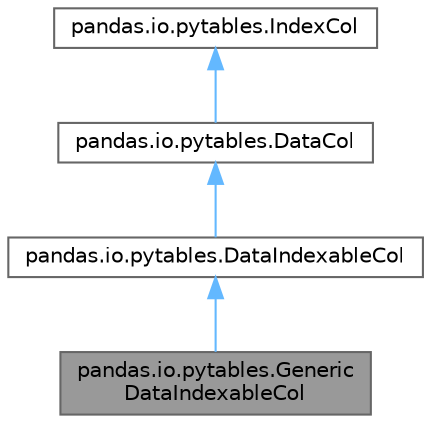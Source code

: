 digraph "pandas.io.pytables.GenericDataIndexableCol"
{
 // LATEX_PDF_SIZE
  bgcolor="transparent";
  edge [fontname=Helvetica,fontsize=10,labelfontname=Helvetica,labelfontsize=10];
  node [fontname=Helvetica,fontsize=10,shape=box,height=0.2,width=0.4];
  Node1 [id="Node000001",label="pandas.io.pytables.Generic\lDataIndexableCol",height=0.2,width=0.4,color="gray40", fillcolor="grey60", style="filled", fontcolor="black",tooltip=" "];
  Node2 -> Node1 [id="edge4_Node000001_Node000002",dir="back",color="steelblue1",style="solid",tooltip=" "];
  Node2 [id="Node000002",label="pandas.io.pytables.DataIndexableCol",height=0.2,width=0.4,color="gray40", fillcolor="white", style="filled",URL="$classpandas_1_1io_1_1pytables_1_1DataIndexableCol.html",tooltip=" "];
  Node3 -> Node2 [id="edge5_Node000002_Node000003",dir="back",color="steelblue1",style="solid",tooltip=" "];
  Node3 [id="Node000003",label="pandas.io.pytables.DataCol",height=0.2,width=0.4,color="gray40", fillcolor="white", style="filled",URL="$classpandas_1_1io_1_1pytables_1_1DataCol.html",tooltip=" "];
  Node4 -> Node3 [id="edge6_Node000003_Node000004",dir="back",color="steelblue1",style="solid",tooltip=" "];
  Node4 [id="Node000004",label="pandas.io.pytables.IndexCol",height=0.2,width=0.4,color="gray40", fillcolor="white", style="filled",URL="$classpandas_1_1io_1_1pytables_1_1IndexCol.html",tooltip=" "];
}
